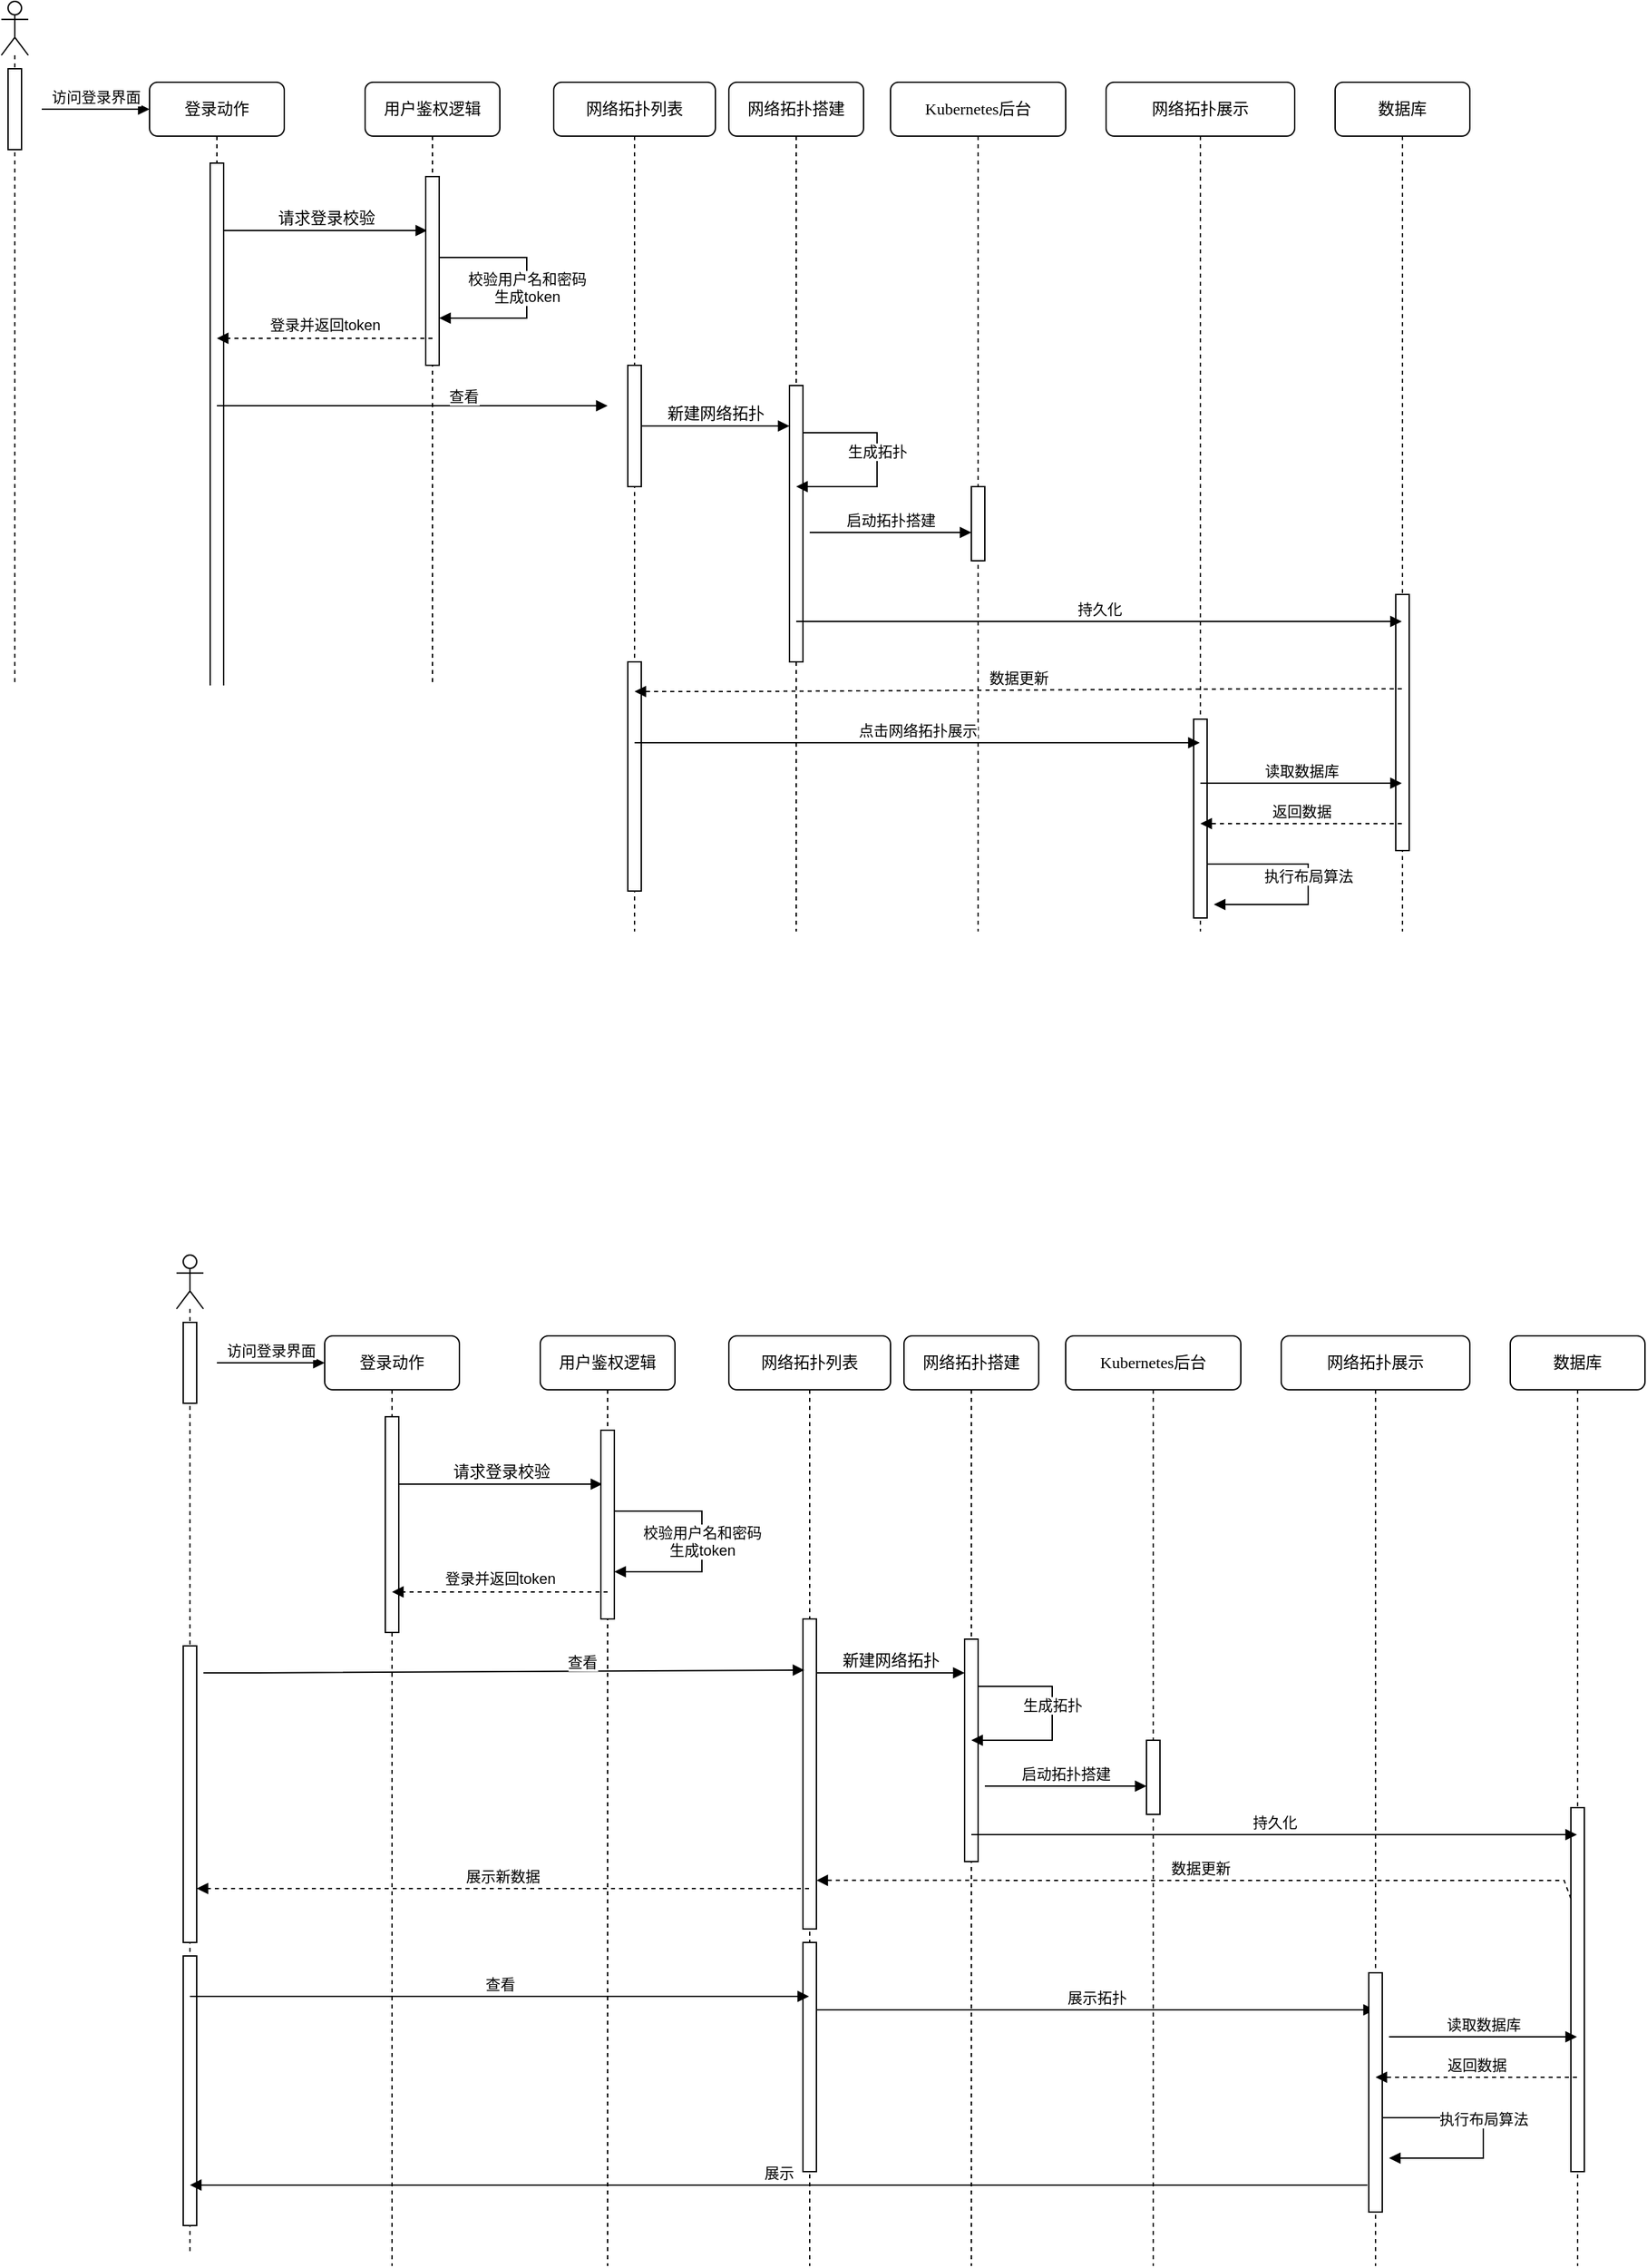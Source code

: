 <mxfile version="20.5.1" type="github">
  <diagram name="Page-1" id="13e1069c-82ec-6db2-03f1-153e76fe0fe0">
    <mxGraphModel dx="1422" dy="754" grid="0" gridSize="10" guides="1" tooltips="1" connect="1" arrows="1" fold="1" page="1" pageScale="1" pageWidth="4681" pageHeight="3300" background="none" math="0" shadow="0">
      <root>
        <mxCell id="0" />
        <mxCell id="1" parent="0" />
        <mxCell id="7baba1c4bc27f4b0-2" value="网络拓扑列表" style="shape=umlLifeline;perimeter=lifelinePerimeter;whiteSpace=wrap;html=1;container=1;collapsible=0;recursiveResize=0;outlineConnect=0;rounded=1;shadow=0;comic=0;labelBackgroundColor=none;strokeWidth=1;fontFamily=Verdana;fontSize=12;align=center;" parent="1" vertex="1">
          <mxGeometry x="430" y="90" width="120" height="630" as="geometry" />
        </mxCell>
        <mxCell id="7baba1c4bc27f4b0-10" value="" style="html=1;points=[];perimeter=orthogonalPerimeter;rounded=0;shadow=0;comic=0;labelBackgroundColor=none;strokeWidth=1;fontFamily=Verdana;fontSize=12;align=center;" parent="7baba1c4bc27f4b0-2" vertex="1">
          <mxGeometry x="55" y="210" width="10" height="90" as="geometry" />
        </mxCell>
        <mxCell id="yTAJVHhYSGwSmUYyvKaW-56" value="" style="rounded=0;whiteSpace=wrap;html=1;" parent="7baba1c4bc27f4b0-2" vertex="1">
          <mxGeometry x="55" y="430" width="10" height="170" as="geometry" />
        </mxCell>
        <mxCell id="7baba1c4bc27f4b0-3" value="网络拓扑搭建" style="shape=umlLifeline;perimeter=lifelinePerimeter;whiteSpace=wrap;html=1;container=1;collapsible=0;recursiveResize=0;outlineConnect=0;rounded=1;shadow=0;comic=0;labelBackgroundColor=none;strokeWidth=1;fontFamily=Verdana;fontSize=12;align=center;" parent="1" vertex="1">
          <mxGeometry x="560" y="90" width="100" height="630" as="geometry" />
        </mxCell>
        <mxCell id="7baba1c4bc27f4b0-13" value="" style="html=1;points=[];perimeter=orthogonalPerimeter;rounded=0;shadow=0;comic=0;labelBackgroundColor=none;strokeWidth=1;fontFamily=Verdana;fontSize=12;align=center;" parent="7baba1c4bc27f4b0-3" vertex="1">
          <mxGeometry x="45" y="225" width="10" height="205" as="geometry" />
        </mxCell>
        <mxCell id="7baba1c4bc27f4b0-4" value="Kubernetes后台" style="shape=umlLifeline;perimeter=lifelinePerimeter;whiteSpace=wrap;html=1;container=1;collapsible=0;recursiveResize=0;outlineConnect=0;rounded=1;shadow=0;comic=0;labelBackgroundColor=none;strokeWidth=1;fontFamily=Verdana;fontSize=12;align=center;" parent="1" vertex="1">
          <mxGeometry x="680" y="90" width="130" height="630" as="geometry" />
        </mxCell>
        <mxCell id="yTAJVHhYSGwSmUYyvKaW-30" value="" style="rounded=0;whiteSpace=wrap;html=1;" parent="7baba1c4bc27f4b0-4" vertex="1">
          <mxGeometry x="60" y="300" width="10" height="55" as="geometry" />
        </mxCell>
        <mxCell id="yTAJVHhYSGwSmUYyvKaW-50" value="生成拓扑" style="html=1;verticalAlign=bottom;endArrow=block;rounded=0;" parent="7baba1c4bc27f4b0-4" source="7baba1c4bc27f4b0-13" edge="1">
          <mxGeometry width="80" relative="1" as="geometry">
            <mxPoint x="-60" y="260" as="sourcePoint" />
            <mxPoint x="-70" y="300" as="targetPoint" />
            <Array as="points">
              <mxPoint x="-10" y="260" />
              <mxPoint x="-10" y="290" />
              <mxPoint x="-10" y="300" />
              <mxPoint x="-70" y="300" />
            </Array>
          </mxGeometry>
        </mxCell>
        <mxCell id="yTAJVHhYSGwSmUYyvKaW-28" value="启动拓扑搭建" style="html=1;verticalAlign=bottom;endArrow=block;rounded=0;" parent="7baba1c4bc27f4b0-4" edge="1">
          <mxGeometry width="80" relative="1" as="geometry">
            <mxPoint x="-60" y="334" as="sourcePoint" />
            <mxPoint x="60" y="334" as="targetPoint" />
          </mxGeometry>
        </mxCell>
        <mxCell id="7baba1c4bc27f4b0-5" value="数据库" style="shape=umlLifeline;perimeter=lifelinePerimeter;whiteSpace=wrap;html=1;container=1;collapsible=0;recursiveResize=0;outlineConnect=0;rounded=1;shadow=0;comic=0;labelBackgroundColor=none;strokeWidth=1;fontFamily=Verdana;fontSize=12;align=center;" parent="1" vertex="1">
          <mxGeometry x="1010" y="90" width="100" height="630" as="geometry" />
        </mxCell>
        <mxCell id="yTAJVHhYSGwSmUYyvKaW-34" value="" style="rounded=0;whiteSpace=wrap;html=1;" parent="7baba1c4bc27f4b0-5" vertex="1">
          <mxGeometry x="45" y="380" width="10" height="190" as="geometry" />
        </mxCell>
        <mxCell id="7baba1c4bc27f4b0-6" value="网络拓扑展示" style="shape=umlLifeline;perimeter=lifelinePerimeter;whiteSpace=wrap;html=1;container=1;collapsible=0;recursiveResize=0;outlineConnect=0;rounded=1;shadow=0;comic=0;labelBackgroundColor=none;strokeWidth=1;fontFamily=Verdana;fontSize=12;align=center;" parent="1" vertex="1">
          <mxGeometry x="840" y="90" width="140" height="630" as="geometry" />
        </mxCell>
        <mxCell id="yTAJVHhYSGwSmUYyvKaW-61" value="" style="rounded=0;whiteSpace=wrap;html=1;" parent="7baba1c4bc27f4b0-6" vertex="1">
          <mxGeometry x="65" y="472.5" width="10" height="147.5" as="geometry" />
        </mxCell>
        <mxCell id="yTAJVHhYSGwSmUYyvKaW-63" value="返回数据" style="html=1;verticalAlign=bottom;endArrow=block;rounded=0;dashed=1;" parent="7baba1c4bc27f4b0-6" source="7baba1c4bc27f4b0-5" edge="1">
          <mxGeometry width="80" relative="1" as="geometry">
            <mxPoint x="150" y="550" as="sourcePoint" />
            <mxPoint x="70" y="550" as="targetPoint" />
          </mxGeometry>
        </mxCell>
        <mxCell id="yTAJVHhYSGwSmUYyvKaW-64" value="执行布局算法" style="html=1;verticalAlign=bottom;endArrow=block;rounded=0;" parent="7baba1c4bc27f4b0-6" edge="1">
          <mxGeometry x="0.055" width="80" relative="1" as="geometry">
            <mxPoint x="75" y="580" as="sourcePoint" />
            <mxPoint x="80" y="610" as="targetPoint" />
            <Array as="points">
              <mxPoint x="150" y="580" />
              <mxPoint x="150" y="610" />
            </Array>
            <mxPoint as="offset" />
          </mxGeometry>
        </mxCell>
        <mxCell id="7baba1c4bc27f4b0-8" value="登录动作" style="shape=umlLifeline;perimeter=lifelinePerimeter;whiteSpace=wrap;html=1;container=1;collapsible=0;recursiveResize=0;outlineConnect=0;rounded=1;shadow=0;comic=0;labelBackgroundColor=none;strokeWidth=1;fontFamily=Verdana;fontSize=12;align=center;" parent="1" vertex="1">
          <mxGeometry x="130" y="90" width="100" height="630" as="geometry" />
        </mxCell>
        <mxCell id="7baba1c4bc27f4b0-9" value="" style="html=1;points=[];perimeter=orthogonalPerimeter;rounded=0;shadow=0;comic=0;labelBackgroundColor=none;strokeWidth=1;fontFamily=Verdana;fontSize=12;align=center;" parent="7baba1c4bc27f4b0-8" vertex="1">
          <mxGeometry x="45" y="60" width="10" height="490" as="geometry" />
        </mxCell>
        <mxCell id="7baba1c4bc27f4b0-11" value="请求登录校验" style="html=1;verticalAlign=bottom;endArrow=block;labelBackgroundColor=none;fontFamily=Verdana;fontSize=12;edgeStyle=elbowEdgeStyle;elbow=vertical;entryX=0.1;entryY=0.286;entryDx=0;entryDy=0;entryPerimeter=0;" parent="1" source="7baba1c4bc27f4b0-9" target="yTAJVHhYSGwSmUYyvKaW-6" edge="1">
          <mxGeometry relative="1" as="geometry">
            <mxPoint x="250" y="200" as="sourcePoint" />
            <mxPoint x="270" y="410" as="targetPoint" />
            <Array as="points">
              <mxPoint x="290" y="200" />
            </Array>
          </mxGeometry>
        </mxCell>
        <mxCell id="7baba1c4bc27f4b0-14" value="新建网络拓扑" style="html=1;verticalAlign=bottom;endArrow=block;labelBackgroundColor=none;fontFamily=Verdana;fontSize=12;edgeStyle=elbowEdgeStyle;elbow=vertical;" parent="1" source="7baba1c4bc27f4b0-10" target="7baba1c4bc27f4b0-13" edge="1">
          <mxGeometry relative="1" as="geometry">
            <mxPoint x="430" y="210" as="sourcePoint" />
            <mxPoint x="600" y="360" as="targetPoint" />
            <Array as="points">
              <mxPoint x="610" y="370" />
              <mxPoint x="600" y="370" />
              <mxPoint x="610" y="370" />
            </Array>
          </mxGeometry>
        </mxCell>
        <mxCell id="yTAJVHhYSGwSmUYyvKaW-5" value="用户鉴权逻辑" style="shape=umlLifeline;perimeter=lifelinePerimeter;whiteSpace=wrap;html=1;container=1;collapsible=0;recursiveResize=0;outlineConnect=0;rounded=1;shadow=0;comic=0;labelBackgroundColor=none;strokeWidth=1;fontFamily=Verdana;fontSize=12;align=center;" parent="1" vertex="1">
          <mxGeometry x="290" y="90" width="100" height="630" as="geometry" />
        </mxCell>
        <mxCell id="yTAJVHhYSGwSmUYyvKaW-6" value="" style="html=1;points=[];perimeter=orthogonalPerimeter;rounded=0;shadow=0;comic=0;labelBackgroundColor=none;strokeWidth=1;fontFamily=Verdana;fontSize=12;align=center;" parent="yTAJVHhYSGwSmUYyvKaW-5" vertex="1">
          <mxGeometry x="45" y="70" width="10" height="140" as="geometry" />
        </mxCell>
        <mxCell id="yTAJVHhYSGwSmUYyvKaW-7" value="校验用户名和密码&lt;br&gt;生成token" style="html=1;verticalAlign=bottom;endArrow=block;rounded=0;" parent="yTAJVHhYSGwSmUYyvKaW-5" source="yTAJVHhYSGwSmUYyvKaW-6" target="yTAJVHhYSGwSmUYyvKaW-6" edge="1">
          <mxGeometry x="0.176" width="80" relative="1" as="geometry">
            <mxPoint x="70" y="130" as="sourcePoint" />
            <mxPoint x="60" y="175" as="targetPoint" />
            <Array as="points">
              <mxPoint x="120" y="130" />
              <mxPoint x="120" y="175" />
            </Array>
            <mxPoint as="offset" />
          </mxGeometry>
        </mxCell>
        <mxCell id="yTAJVHhYSGwSmUYyvKaW-13" value="" style="shape=umlLifeline;participant=umlActor;perimeter=lifelinePerimeter;whiteSpace=wrap;html=1;container=1;collapsible=0;recursiveResize=0;verticalAlign=top;spacingTop=36;outlineConnect=0;" parent="1" vertex="1">
          <mxGeometry x="20" y="30" width="20" height="690" as="geometry" />
        </mxCell>
        <mxCell id="yTAJVHhYSGwSmUYyvKaW-18" value="" style="rounded=0;whiteSpace=wrap;html=1;" parent="yTAJVHhYSGwSmUYyvKaW-13" vertex="1">
          <mxGeometry x="5" y="50" width="10" height="60" as="geometry" />
        </mxCell>
        <mxCell id="yTAJVHhYSGwSmUYyvKaW-3" value="访问登录界面" style="html=1;verticalAlign=bottom;endArrow=block;rounded=0;" parent="1" edge="1">
          <mxGeometry width="80" relative="1" as="geometry">
            <mxPoint x="50" y="110" as="sourcePoint" />
            <mxPoint x="130" y="110" as="targetPoint" />
          </mxGeometry>
        </mxCell>
        <mxCell id="yTAJVHhYSGwSmUYyvKaW-8" value="" style="html=1;verticalAlign=bottom;endArrow=block;rounded=0;exitX=0.5;exitY=0.857;exitDx=0;exitDy=0;exitPerimeter=0;dashed=1;" parent="1" source="yTAJVHhYSGwSmUYyvKaW-6" target="7baba1c4bc27f4b0-8" edge="1">
          <mxGeometry x="0.121" y="-20" width="80" relative="1" as="geometry">
            <mxPoint x="330" y="270" as="sourcePoint" />
            <mxPoint x="275" y="340" as="targetPoint" />
            <mxPoint as="offset" />
          </mxGeometry>
        </mxCell>
        <mxCell id="yTAJVHhYSGwSmUYyvKaW-27" value="登录并返回token" style="edgeLabel;html=1;align=center;verticalAlign=middle;resizable=0;points=[];" parent="yTAJVHhYSGwSmUYyvKaW-8" vertex="1" connectable="0">
          <mxGeometry x="-0.227" relative="1" as="geometry">
            <mxPoint x="-18" y="-10" as="offset" />
          </mxGeometry>
        </mxCell>
        <mxCell id="yTAJVHhYSGwSmUYyvKaW-17" value="查看" style="html=1;verticalAlign=bottom;endArrow=block;rounded=0;" parent="1" source="7baba1c4bc27f4b0-8" edge="1">
          <mxGeometry x="0.259" y="-2" width="80" relative="1" as="geometry">
            <mxPoint x="210" y="360" as="sourcePoint" />
            <mxPoint x="470" y="330" as="targetPoint" />
            <Array as="points">
              <mxPoint x="460" y="330" />
              <mxPoint x="470" y="330" />
            </Array>
            <mxPoint as="offset" />
          </mxGeometry>
        </mxCell>
        <mxCell id="yTAJVHhYSGwSmUYyvKaW-29" value="持久化" style="html=1;verticalAlign=bottom;endArrow=block;rounded=0;" parent="1" source="7baba1c4bc27f4b0-3" target="7baba1c4bc27f4b0-5" edge="1">
          <mxGeometry width="80" relative="1" as="geometry">
            <mxPoint x="610" y="380" as="sourcePoint" />
            <mxPoint x="690" y="380" as="targetPoint" />
            <Array as="points">
              <mxPoint x="680" y="490" />
              <mxPoint x="720" y="490" />
            </Array>
          </mxGeometry>
        </mxCell>
        <mxCell id="yTAJVHhYSGwSmUYyvKaW-58" value="数据更新" style="html=1;verticalAlign=bottom;endArrow=block;rounded=0;dashed=1;" parent="1" source="7baba1c4bc27f4b0-5" target="7baba1c4bc27f4b0-2" edge="1">
          <mxGeometry width="80" relative="1" as="geometry">
            <mxPoint x="1010" y="540" as="sourcePoint" />
            <mxPoint x="690" y="610" as="targetPoint" />
            <Array as="points">
              <mxPoint x="960" y="540" />
              <mxPoint x="560" y="542" />
              <mxPoint x="500" y="542" />
            </Array>
          </mxGeometry>
        </mxCell>
        <mxCell id="yTAJVHhYSGwSmUYyvKaW-59" value="点击网络拓扑展示" style="html=1;verticalAlign=bottom;endArrow=block;rounded=0;" parent="1" source="7baba1c4bc27f4b0-2" target="7baba1c4bc27f4b0-6" edge="1">
          <mxGeometry width="80" relative="1" as="geometry">
            <mxPoint x="495" y="630" as="sourcePoint" />
            <mxPoint x="860" y="580" as="targetPoint" />
            <Array as="points">
              <mxPoint x="540" y="580" />
            </Array>
          </mxGeometry>
        </mxCell>
        <mxCell id="yTAJVHhYSGwSmUYyvKaW-62" value="读取数据库" style="html=1;verticalAlign=bottom;endArrow=block;rounded=0;exitX=0.5;exitY=0.322;exitDx=0;exitDy=0;exitPerimeter=0;" parent="1" source="yTAJVHhYSGwSmUYyvKaW-61" target="7baba1c4bc27f4b0-5" edge="1">
          <mxGeometry width="80" relative="1" as="geometry">
            <mxPoint x="955" y="594.5" as="sourcePoint" />
            <mxPoint x="1035" y="594.5" as="targetPoint" />
            <Array as="points">
              <mxPoint x="990" y="610" />
            </Array>
          </mxGeometry>
        </mxCell>
        <mxCell id="yTAJVHhYSGwSmUYyvKaW-67" value="网络拓扑列表" style="shape=umlLifeline;perimeter=lifelinePerimeter;whiteSpace=wrap;html=1;container=1;collapsible=0;recursiveResize=0;outlineConnect=0;rounded=1;shadow=0;comic=0;labelBackgroundColor=none;strokeWidth=1;fontFamily=Verdana;fontSize=12;align=center;" parent="1" vertex="1">
          <mxGeometry x="560" y="1020" width="120" height="690" as="geometry" />
        </mxCell>
        <mxCell id="yTAJVHhYSGwSmUYyvKaW-68" value="" style="html=1;points=[];perimeter=orthogonalPerimeter;rounded=0;shadow=0;comic=0;labelBackgroundColor=none;strokeWidth=1;fontFamily=Verdana;fontSize=12;align=center;" parent="yTAJVHhYSGwSmUYyvKaW-67" vertex="1">
          <mxGeometry x="55" y="210" width="10" height="230" as="geometry" />
        </mxCell>
        <mxCell id="yTAJVHhYSGwSmUYyvKaW-69" value="" style="rounded=0;whiteSpace=wrap;html=1;" parent="yTAJVHhYSGwSmUYyvKaW-67" vertex="1">
          <mxGeometry x="55" y="450" width="10" height="170" as="geometry" />
        </mxCell>
        <mxCell id="yTAJVHhYSGwSmUYyvKaW-70" value="网络拓扑搭建" style="shape=umlLifeline;perimeter=lifelinePerimeter;whiteSpace=wrap;html=1;container=1;collapsible=0;recursiveResize=0;outlineConnect=0;rounded=1;shadow=0;comic=0;labelBackgroundColor=none;strokeWidth=1;fontFamily=Verdana;fontSize=12;align=center;" parent="1" vertex="1">
          <mxGeometry x="690" y="1020" width="100" height="690" as="geometry" />
        </mxCell>
        <mxCell id="yTAJVHhYSGwSmUYyvKaW-71" value="" style="html=1;points=[];perimeter=orthogonalPerimeter;rounded=0;shadow=0;comic=0;labelBackgroundColor=none;strokeWidth=1;fontFamily=Verdana;fontSize=12;align=center;" parent="yTAJVHhYSGwSmUYyvKaW-70" vertex="1">
          <mxGeometry x="45" y="225" width="10" height="165" as="geometry" />
        </mxCell>
        <mxCell id="yTAJVHhYSGwSmUYyvKaW-103" value="展示拓扑" style="html=1;verticalAlign=bottom;endArrow=block;rounded=0;" parent="yTAJVHhYSGwSmUYyvKaW-70" target="yTAJVHhYSGwSmUYyvKaW-78" edge="1">
          <mxGeometry width="80" relative="1" as="geometry">
            <mxPoint x="-65" y="500" as="sourcePoint" />
            <mxPoint x="15" y="500" as="targetPoint" />
          </mxGeometry>
        </mxCell>
        <mxCell id="yTAJVHhYSGwSmUYyvKaW-72" value="Kubernetes后台" style="shape=umlLifeline;perimeter=lifelinePerimeter;whiteSpace=wrap;html=1;container=1;collapsible=0;recursiveResize=0;outlineConnect=0;rounded=1;shadow=0;comic=0;labelBackgroundColor=none;strokeWidth=1;fontFamily=Verdana;fontSize=12;align=center;" parent="1" vertex="1">
          <mxGeometry x="810" y="1020" width="130" height="690" as="geometry" />
        </mxCell>
        <mxCell id="yTAJVHhYSGwSmUYyvKaW-73" value="" style="rounded=0;whiteSpace=wrap;html=1;" parent="yTAJVHhYSGwSmUYyvKaW-72" vertex="1">
          <mxGeometry x="60" y="300" width="10" height="55" as="geometry" />
        </mxCell>
        <mxCell id="yTAJVHhYSGwSmUYyvKaW-74" value="生成拓扑" style="html=1;verticalAlign=bottom;endArrow=block;rounded=0;" parent="yTAJVHhYSGwSmUYyvKaW-72" source="yTAJVHhYSGwSmUYyvKaW-71" edge="1">
          <mxGeometry width="80" relative="1" as="geometry">
            <mxPoint x="-60" y="260" as="sourcePoint" />
            <mxPoint x="-70" y="300" as="targetPoint" />
            <Array as="points">
              <mxPoint x="-10" y="260" />
              <mxPoint x="-10" y="290" />
              <mxPoint x="-10" y="300" />
              <mxPoint x="-70" y="300" />
            </Array>
          </mxGeometry>
        </mxCell>
        <mxCell id="yTAJVHhYSGwSmUYyvKaW-75" value="启动拓扑搭建" style="html=1;verticalAlign=bottom;endArrow=block;rounded=0;" parent="yTAJVHhYSGwSmUYyvKaW-72" edge="1">
          <mxGeometry width="80" relative="1" as="geometry">
            <mxPoint x="-60" y="334" as="sourcePoint" />
            <mxPoint x="60" y="334" as="targetPoint" />
          </mxGeometry>
        </mxCell>
        <mxCell id="yTAJVHhYSGwSmUYyvKaW-76" value="数据库" style="shape=umlLifeline;perimeter=lifelinePerimeter;whiteSpace=wrap;html=1;container=1;collapsible=0;recursiveResize=0;outlineConnect=0;rounded=1;shadow=0;comic=0;labelBackgroundColor=none;strokeWidth=1;fontFamily=Verdana;fontSize=12;align=center;" parent="1" vertex="1">
          <mxGeometry x="1140" y="1020" width="100" height="690" as="geometry" />
        </mxCell>
        <mxCell id="yTAJVHhYSGwSmUYyvKaW-77" value="" style="rounded=0;whiteSpace=wrap;html=1;" parent="yTAJVHhYSGwSmUYyvKaW-76" vertex="1">
          <mxGeometry x="45" y="350" width="10" height="270" as="geometry" />
        </mxCell>
        <mxCell id="yTAJVHhYSGwSmUYyvKaW-78" value="网络拓扑展示" style="shape=umlLifeline;perimeter=lifelinePerimeter;whiteSpace=wrap;html=1;container=1;collapsible=0;recursiveResize=0;outlineConnect=0;rounded=1;shadow=0;comic=0;labelBackgroundColor=none;strokeWidth=1;fontFamily=Verdana;fontSize=12;align=center;" parent="1" vertex="1">
          <mxGeometry x="970" y="1020" width="140" height="690" as="geometry" />
        </mxCell>
        <mxCell id="yTAJVHhYSGwSmUYyvKaW-79" value="" style="rounded=0;whiteSpace=wrap;html=1;" parent="yTAJVHhYSGwSmUYyvKaW-78" vertex="1">
          <mxGeometry x="65" y="472.5" width="10" height="177.5" as="geometry" />
        </mxCell>
        <mxCell id="yTAJVHhYSGwSmUYyvKaW-80" value="返回数据" style="html=1;verticalAlign=bottom;endArrow=block;rounded=0;dashed=1;" parent="yTAJVHhYSGwSmUYyvKaW-78" source="yTAJVHhYSGwSmUYyvKaW-76" edge="1">
          <mxGeometry width="80" relative="1" as="geometry">
            <mxPoint x="150" y="550" as="sourcePoint" />
            <mxPoint x="70" y="550" as="targetPoint" />
          </mxGeometry>
        </mxCell>
        <mxCell id="yTAJVHhYSGwSmUYyvKaW-81" value="执行布局算法" style="html=1;verticalAlign=bottom;endArrow=block;rounded=0;" parent="yTAJVHhYSGwSmUYyvKaW-78" edge="1">
          <mxGeometry x="-0.029" width="80" relative="1" as="geometry">
            <mxPoint x="75" y="580" as="sourcePoint" />
            <mxPoint x="80" y="610" as="targetPoint" />
            <Array as="points">
              <mxPoint x="150" y="580" />
              <mxPoint x="150" y="610" />
            </Array>
            <mxPoint as="offset" />
          </mxGeometry>
        </mxCell>
        <mxCell id="yTAJVHhYSGwSmUYyvKaW-82" value="登录动作" style="shape=umlLifeline;perimeter=lifelinePerimeter;whiteSpace=wrap;html=1;container=1;collapsible=0;recursiveResize=0;outlineConnect=0;rounded=1;shadow=0;comic=0;labelBackgroundColor=none;strokeWidth=1;fontFamily=Verdana;fontSize=12;align=center;" parent="1" vertex="1">
          <mxGeometry x="260" y="1020" width="100" height="690" as="geometry" />
        </mxCell>
        <mxCell id="yTAJVHhYSGwSmUYyvKaW-83" value="" style="html=1;points=[];perimeter=orthogonalPerimeter;rounded=0;shadow=0;comic=0;labelBackgroundColor=none;strokeWidth=1;fontFamily=Verdana;fontSize=12;align=center;" parent="yTAJVHhYSGwSmUYyvKaW-82" vertex="1">
          <mxGeometry x="45" y="60" width="10" height="160" as="geometry" />
        </mxCell>
        <mxCell id="yTAJVHhYSGwSmUYyvKaW-84" value="请求登录校验" style="html=1;verticalAlign=bottom;endArrow=block;labelBackgroundColor=none;fontFamily=Verdana;fontSize=12;edgeStyle=elbowEdgeStyle;elbow=vertical;entryX=0.1;entryY=0.286;entryDx=0;entryDy=0;entryPerimeter=0;" parent="1" source="yTAJVHhYSGwSmUYyvKaW-83" target="yTAJVHhYSGwSmUYyvKaW-87" edge="1">
          <mxGeometry relative="1" as="geometry">
            <mxPoint x="380" y="1130" as="sourcePoint" />
            <mxPoint x="400" y="1340" as="targetPoint" />
            <Array as="points">
              <mxPoint x="420" y="1130" />
            </Array>
          </mxGeometry>
        </mxCell>
        <mxCell id="yTAJVHhYSGwSmUYyvKaW-85" value="新建网络拓扑" style="html=1;verticalAlign=bottom;endArrow=block;labelBackgroundColor=none;fontFamily=Verdana;fontSize=12;edgeStyle=elbowEdgeStyle;elbow=vertical;" parent="1" source="yTAJVHhYSGwSmUYyvKaW-68" target="yTAJVHhYSGwSmUYyvKaW-71" edge="1">
          <mxGeometry relative="1" as="geometry">
            <mxPoint x="560" y="1140" as="sourcePoint" />
            <mxPoint x="730" y="1290" as="targetPoint" />
            <Array as="points">
              <mxPoint x="700" y="1270" />
              <mxPoint x="740" y="1300" />
              <mxPoint x="730" y="1300" />
              <mxPoint x="740" y="1300" />
            </Array>
          </mxGeometry>
        </mxCell>
        <mxCell id="yTAJVHhYSGwSmUYyvKaW-86" value="用户鉴权逻辑" style="shape=umlLifeline;perimeter=lifelinePerimeter;whiteSpace=wrap;html=1;container=1;collapsible=0;recursiveResize=0;outlineConnect=0;rounded=1;shadow=0;comic=0;labelBackgroundColor=none;strokeWidth=1;fontFamily=Verdana;fontSize=12;align=center;" parent="1" vertex="1">
          <mxGeometry x="420" y="1020" width="100" height="690" as="geometry" />
        </mxCell>
        <mxCell id="yTAJVHhYSGwSmUYyvKaW-87" value="" style="html=1;points=[];perimeter=orthogonalPerimeter;rounded=0;shadow=0;comic=0;labelBackgroundColor=none;strokeWidth=1;fontFamily=Verdana;fontSize=12;align=center;" parent="yTAJVHhYSGwSmUYyvKaW-86" vertex="1">
          <mxGeometry x="45" y="70" width="10" height="140" as="geometry" />
        </mxCell>
        <mxCell id="yTAJVHhYSGwSmUYyvKaW-88" value="校验用户名和密码&lt;br&gt;生成token" style="html=1;verticalAlign=bottom;endArrow=block;rounded=0;" parent="yTAJVHhYSGwSmUYyvKaW-86" source="yTAJVHhYSGwSmUYyvKaW-87" target="yTAJVHhYSGwSmUYyvKaW-87" edge="1">
          <mxGeometry x="0.176" width="80" relative="1" as="geometry">
            <mxPoint x="70" y="130" as="sourcePoint" />
            <mxPoint x="60" y="175" as="targetPoint" />
            <Array as="points">
              <mxPoint x="120" y="130" />
              <mxPoint x="120" y="175" />
            </Array>
            <mxPoint as="offset" />
          </mxGeometry>
        </mxCell>
        <mxCell id="yTAJVHhYSGwSmUYyvKaW-89" value="" style="shape=umlLifeline;participant=umlActor;perimeter=lifelinePerimeter;whiteSpace=wrap;html=1;container=1;collapsible=0;recursiveResize=0;verticalAlign=top;spacingTop=36;outlineConnect=0;" parent="1" vertex="1">
          <mxGeometry x="150" y="960" width="20" height="740" as="geometry" />
        </mxCell>
        <mxCell id="yTAJVHhYSGwSmUYyvKaW-90" value="" style="rounded=0;whiteSpace=wrap;html=1;" parent="yTAJVHhYSGwSmUYyvKaW-89" vertex="1">
          <mxGeometry x="5" y="50" width="10" height="60" as="geometry" />
        </mxCell>
        <mxCell id="yTAJVHhYSGwSmUYyvKaW-101" value="" style="rounded=0;whiteSpace=wrap;html=1;" parent="yTAJVHhYSGwSmUYyvKaW-89" vertex="1">
          <mxGeometry x="5" y="290" width="10" height="220" as="geometry" />
        </mxCell>
        <mxCell id="yTAJVHhYSGwSmUYyvKaW-102" value="" style="rounded=0;whiteSpace=wrap;html=1;" parent="yTAJVHhYSGwSmUYyvKaW-89" vertex="1">
          <mxGeometry x="5" y="520" width="10" height="200" as="geometry" />
        </mxCell>
        <mxCell id="yTAJVHhYSGwSmUYyvKaW-91" value="访问登录界面" style="html=1;verticalAlign=bottom;endArrow=block;rounded=0;" parent="1" edge="1">
          <mxGeometry width="80" relative="1" as="geometry">
            <mxPoint x="180" y="1040" as="sourcePoint" />
            <mxPoint x="260" y="1040" as="targetPoint" />
          </mxGeometry>
        </mxCell>
        <mxCell id="yTAJVHhYSGwSmUYyvKaW-92" value="" style="html=1;verticalAlign=bottom;endArrow=block;rounded=0;exitX=0.5;exitY=0.857;exitDx=0;exitDy=0;exitPerimeter=0;dashed=1;" parent="1" source="yTAJVHhYSGwSmUYyvKaW-87" target="yTAJVHhYSGwSmUYyvKaW-82" edge="1">
          <mxGeometry x="0.121" y="-20" width="80" relative="1" as="geometry">
            <mxPoint x="460" y="1200" as="sourcePoint" />
            <mxPoint x="405" y="1270" as="targetPoint" />
            <mxPoint as="offset" />
          </mxGeometry>
        </mxCell>
        <mxCell id="yTAJVHhYSGwSmUYyvKaW-93" value="登录并返回token" style="edgeLabel;html=1;align=center;verticalAlign=middle;resizable=0;points=[];" parent="yTAJVHhYSGwSmUYyvKaW-92" vertex="1" connectable="0">
          <mxGeometry x="-0.227" relative="1" as="geometry">
            <mxPoint x="-18" y="-10" as="offset" />
          </mxGeometry>
        </mxCell>
        <mxCell id="yTAJVHhYSGwSmUYyvKaW-94" value="查看" style="html=1;verticalAlign=bottom;endArrow=block;rounded=0;entryX=0.1;entryY=0.165;entryDx=0;entryDy=0;entryPerimeter=0;" parent="1" target="yTAJVHhYSGwSmUYyvKaW-68" edge="1">
          <mxGeometry x="0.259" y="-2" width="80" relative="1" as="geometry">
            <mxPoint x="170" y="1270" as="sourcePoint" />
            <mxPoint x="162" y="1260" as="targetPoint" />
            <Array as="points">
              <mxPoint x="210" y="1270" />
            </Array>
            <mxPoint as="offset" />
          </mxGeometry>
        </mxCell>
        <mxCell id="yTAJVHhYSGwSmUYyvKaW-95" value="持久化" style="html=1;verticalAlign=bottom;endArrow=block;rounded=0;" parent="1" source="yTAJVHhYSGwSmUYyvKaW-70" target="yTAJVHhYSGwSmUYyvKaW-76" edge="1">
          <mxGeometry width="80" relative="1" as="geometry">
            <mxPoint x="740" y="1310" as="sourcePoint" />
            <mxPoint x="820" y="1310" as="targetPoint" />
            <Array as="points">
              <mxPoint x="850" y="1390" />
              <mxPoint x="930" y="1390" />
            </Array>
          </mxGeometry>
        </mxCell>
        <mxCell id="yTAJVHhYSGwSmUYyvKaW-96" value="数据更新" style="html=1;verticalAlign=bottom;endArrow=block;rounded=0;dashed=1;exitX=0;exitY=0.25;exitDx=0;exitDy=0;entryX=1;entryY=0.843;entryDx=0;entryDy=0;entryPerimeter=0;" parent="1" source="yTAJVHhYSGwSmUYyvKaW-77" target="yTAJVHhYSGwSmUYyvKaW-68" edge="1">
          <mxGeometry width="80" relative="1" as="geometry">
            <mxPoint x="1140" y="1470" as="sourcePoint" />
            <mxPoint x="820" y="1540" as="targetPoint" />
            <Array as="points">
              <mxPoint x="1180" y="1424" />
              <mxPoint x="1010" y="1424" />
              <mxPoint x="960" y="1424" />
            </Array>
          </mxGeometry>
        </mxCell>
        <mxCell id="yTAJVHhYSGwSmUYyvKaW-97" value="查看" style="html=1;verticalAlign=bottom;endArrow=block;rounded=0;" parent="1" source="yTAJVHhYSGwSmUYyvKaW-89" target="yTAJVHhYSGwSmUYyvKaW-67" edge="1">
          <mxGeometry width="80" relative="1" as="geometry">
            <mxPoint x="180" y="1510" as="sourcePoint" />
            <mxPoint x="590" y="1510" as="targetPoint" />
            <Array as="points">
              <mxPoint x="540" y="1510" />
            </Array>
          </mxGeometry>
        </mxCell>
        <mxCell id="yTAJVHhYSGwSmUYyvKaW-98" value="读取数据库" style="html=1;verticalAlign=bottom;endArrow=block;rounded=0;" parent="1" target="yTAJVHhYSGwSmUYyvKaW-76" edge="1">
          <mxGeometry width="80" relative="1" as="geometry">
            <mxPoint x="1050" y="1540" as="sourcePoint" />
            <mxPoint x="1165" y="1524.5" as="targetPoint" />
            <Array as="points">
              <mxPoint x="1120" y="1540" />
            </Array>
          </mxGeometry>
        </mxCell>
        <mxCell id="yTAJVHhYSGwSmUYyvKaW-104" value="展示" style="html=1;verticalAlign=bottom;endArrow=block;rounded=0;exitX=-0.1;exitY=0.887;exitDx=0;exitDy=0;exitPerimeter=0;" parent="1" source="yTAJVHhYSGwSmUYyvKaW-79" target="yTAJVHhYSGwSmUYyvKaW-89" edge="1">
          <mxGeometry width="80" relative="1" as="geometry">
            <mxPoint x="1020" y="1640" as="sourcePoint" />
            <mxPoint x="940" y="1640" as="targetPoint" />
          </mxGeometry>
        </mxCell>
        <mxCell id="yTAJVHhYSGwSmUYyvKaW-100" value="展示新数据" style="html=1;verticalAlign=bottom;endArrow=block;rounded=0;dashed=1;" parent="1" source="yTAJVHhYSGwSmUYyvKaW-67" edge="1">
          <mxGeometry width="80" relative="1" as="geometry">
            <mxPoint x="610" y="1420" as="sourcePoint" />
            <mxPoint x="165" y="1430" as="targetPoint" />
          </mxGeometry>
        </mxCell>
      </root>
    </mxGraphModel>
  </diagram>
</mxfile>
